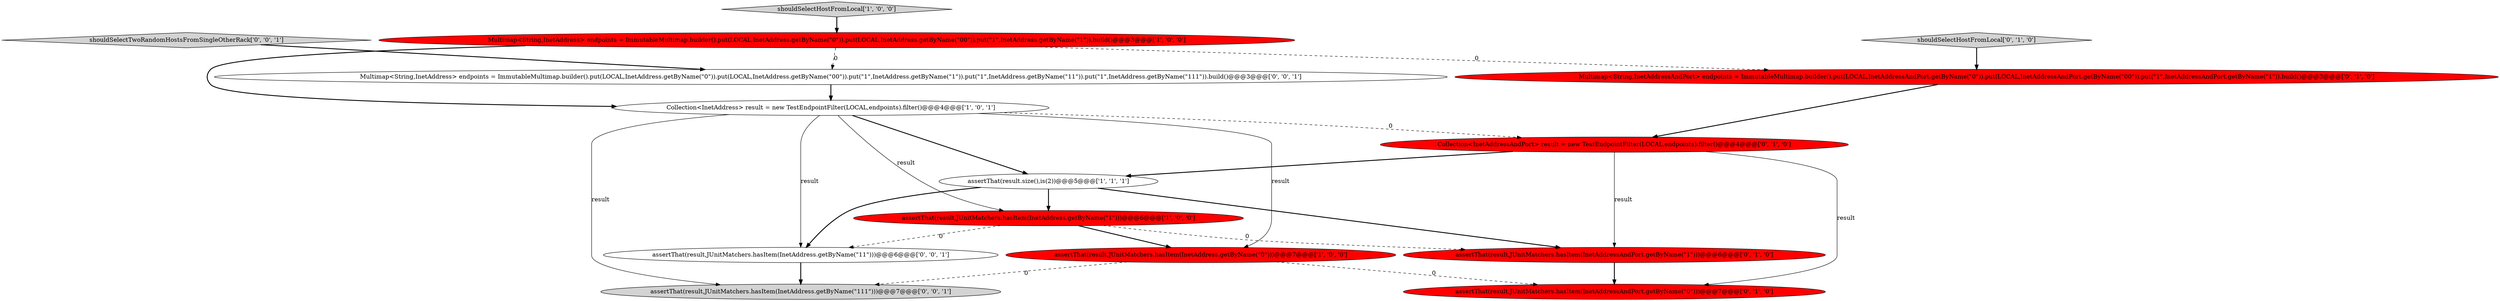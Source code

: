 digraph {
3 [style = filled, label = "assertThat(result,JUnitMatchers.hasItem(InetAddress.getByName(\"0\")))@@@7@@@['1', '0', '0']", fillcolor = red, shape = ellipse image = "AAA1AAABBB1BBB"];
7 [style = filled, label = "shouldSelectHostFromLocal['0', '1', '0']", fillcolor = lightgray, shape = diamond image = "AAA0AAABBB2BBB"];
10 [style = filled, label = "Collection<InetAddressAndPort> result = new TestEndpointFilter(LOCAL,endpoints).filter()@@@4@@@['0', '1', '0']", fillcolor = red, shape = ellipse image = "AAA1AAABBB2BBB"];
8 [style = filled, label = "assertThat(result,JUnitMatchers.hasItem(InetAddressAndPort.getByName(\"1\")))@@@6@@@['0', '1', '0']", fillcolor = red, shape = ellipse image = "AAA1AAABBB2BBB"];
4 [style = filled, label = "Multimap<String,InetAddress> endpoints = ImmutableMultimap.builder().put(LOCAL,InetAddress.getByName(\"0\")).put(LOCAL,InetAddress.getByName(\"00\")).put(\"1\",InetAddress.getByName(\"1\")).build()@@@3@@@['1', '0', '0']", fillcolor = red, shape = ellipse image = "AAA1AAABBB1BBB"];
12 [style = filled, label = "Multimap<String,InetAddress> endpoints = ImmutableMultimap.builder().put(LOCAL,InetAddress.getByName(\"0\")).put(LOCAL,InetAddress.getByName(\"00\")).put(\"1\",InetAddress.getByName(\"1\")).put(\"1\",InetAddress.getByName(\"11\")).put(\"1\",InetAddress.getByName(\"111\")).build()@@@3@@@['0', '0', '1']", fillcolor = white, shape = ellipse image = "AAA0AAABBB3BBB"];
6 [style = filled, label = "assertThat(result,JUnitMatchers.hasItem(InetAddressAndPort.getByName(\"0\")))@@@7@@@['0', '1', '0']", fillcolor = red, shape = ellipse image = "AAA1AAABBB2BBB"];
5 [style = filled, label = "Collection<InetAddress> result = new TestEndpointFilter(LOCAL,endpoints).filter()@@@4@@@['1', '0', '1']", fillcolor = white, shape = ellipse image = "AAA0AAABBB1BBB"];
0 [style = filled, label = "assertThat(result,JUnitMatchers.hasItem(InetAddress.getByName(\"1\")))@@@6@@@['1', '0', '0']", fillcolor = red, shape = ellipse image = "AAA1AAABBB1BBB"];
9 [style = filled, label = "Multimap<String,InetAddressAndPort> endpoints = ImmutableMultimap.builder().put(LOCAL,InetAddressAndPort.getByName(\"0\")).put(LOCAL,InetAddressAndPort.getByName(\"00\")).put(\"1\",InetAddressAndPort.getByName(\"1\")).build()@@@3@@@['0', '1', '0']", fillcolor = red, shape = ellipse image = "AAA1AAABBB2BBB"];
11 [style = filled, label = "shouldSelectTwoRandomHostsFromSingleOtherRack['0', '0', '1']", fillcolor = lightgray, shape = diamond image = "AAA0AAABBB3BBB"];
1 [style = filled, label = "assertThat(result.size(),is(2))@@@5@@@['1', '1', '1']", fillcolor = white, shape = ellipse image = "AAA0AAABBB1BBB"];
14 [style = filled, label = "assertThat(result,JUnitMatchers.hasItem(InetAddress.getByName(\"111\")))@@@7@@@['0', '0', '1']", fillcolor = lightgray, shape = ellipse image = "AAA0AAABBB3BBB"];
2 [style = filled, label = "shouldSelectHostFromLocal['1', '0', '0']", fillcolor = lightgray, shape = diamond image = "AAA0AAABBB1BBB"];
13 [style = filled, label = "assertThat(result,JUnitMatchers.hasItem(InetAddress.getByName(\"11\")))@@@6@@@['0', '0', '1']", fillcolor = white, shape = ellipse image = "AAA0AAABBB3BBB"];
5->13 [style = solid, label="result"];
0->3 [style = bold, label=""];
5->0 [style = solid, label="result"];
10->6 [style = solid, label="result"];
3->6 [style = dashed, label="0"];
1->8 [style = bold, label=""];
12->5 [style = bold, label=""];
8->6 [style = bold, label=""];
11->12 [style = bold, label=""];
1->0 [style = bold, label=""];
9->10 [style = bold, label=""];
2->4 [style = bold, label=""];
1->13 [style = bold, label=""];
4->12 [style = dashed, label="0"];
7->9 [style = bold, label=""];
5->1 [style = bold, label=""];
5->3 [style = solid, label="result"];
4->9 [style = dashed, label="0"];
5->10 [style = dashed, label="0"];
0->13 [style = dashed, label="0"];
5->14 [style = solid, label="result"];
0->8 [style = dashed, label="0"];
3->14 [style = dashed, label="0"];
10->1 [style = bold, label=""];
10->8 [style = solid, label="result"];
4->5 [style = bold, label=""];
13->14 [style = bold, label=""];
}

